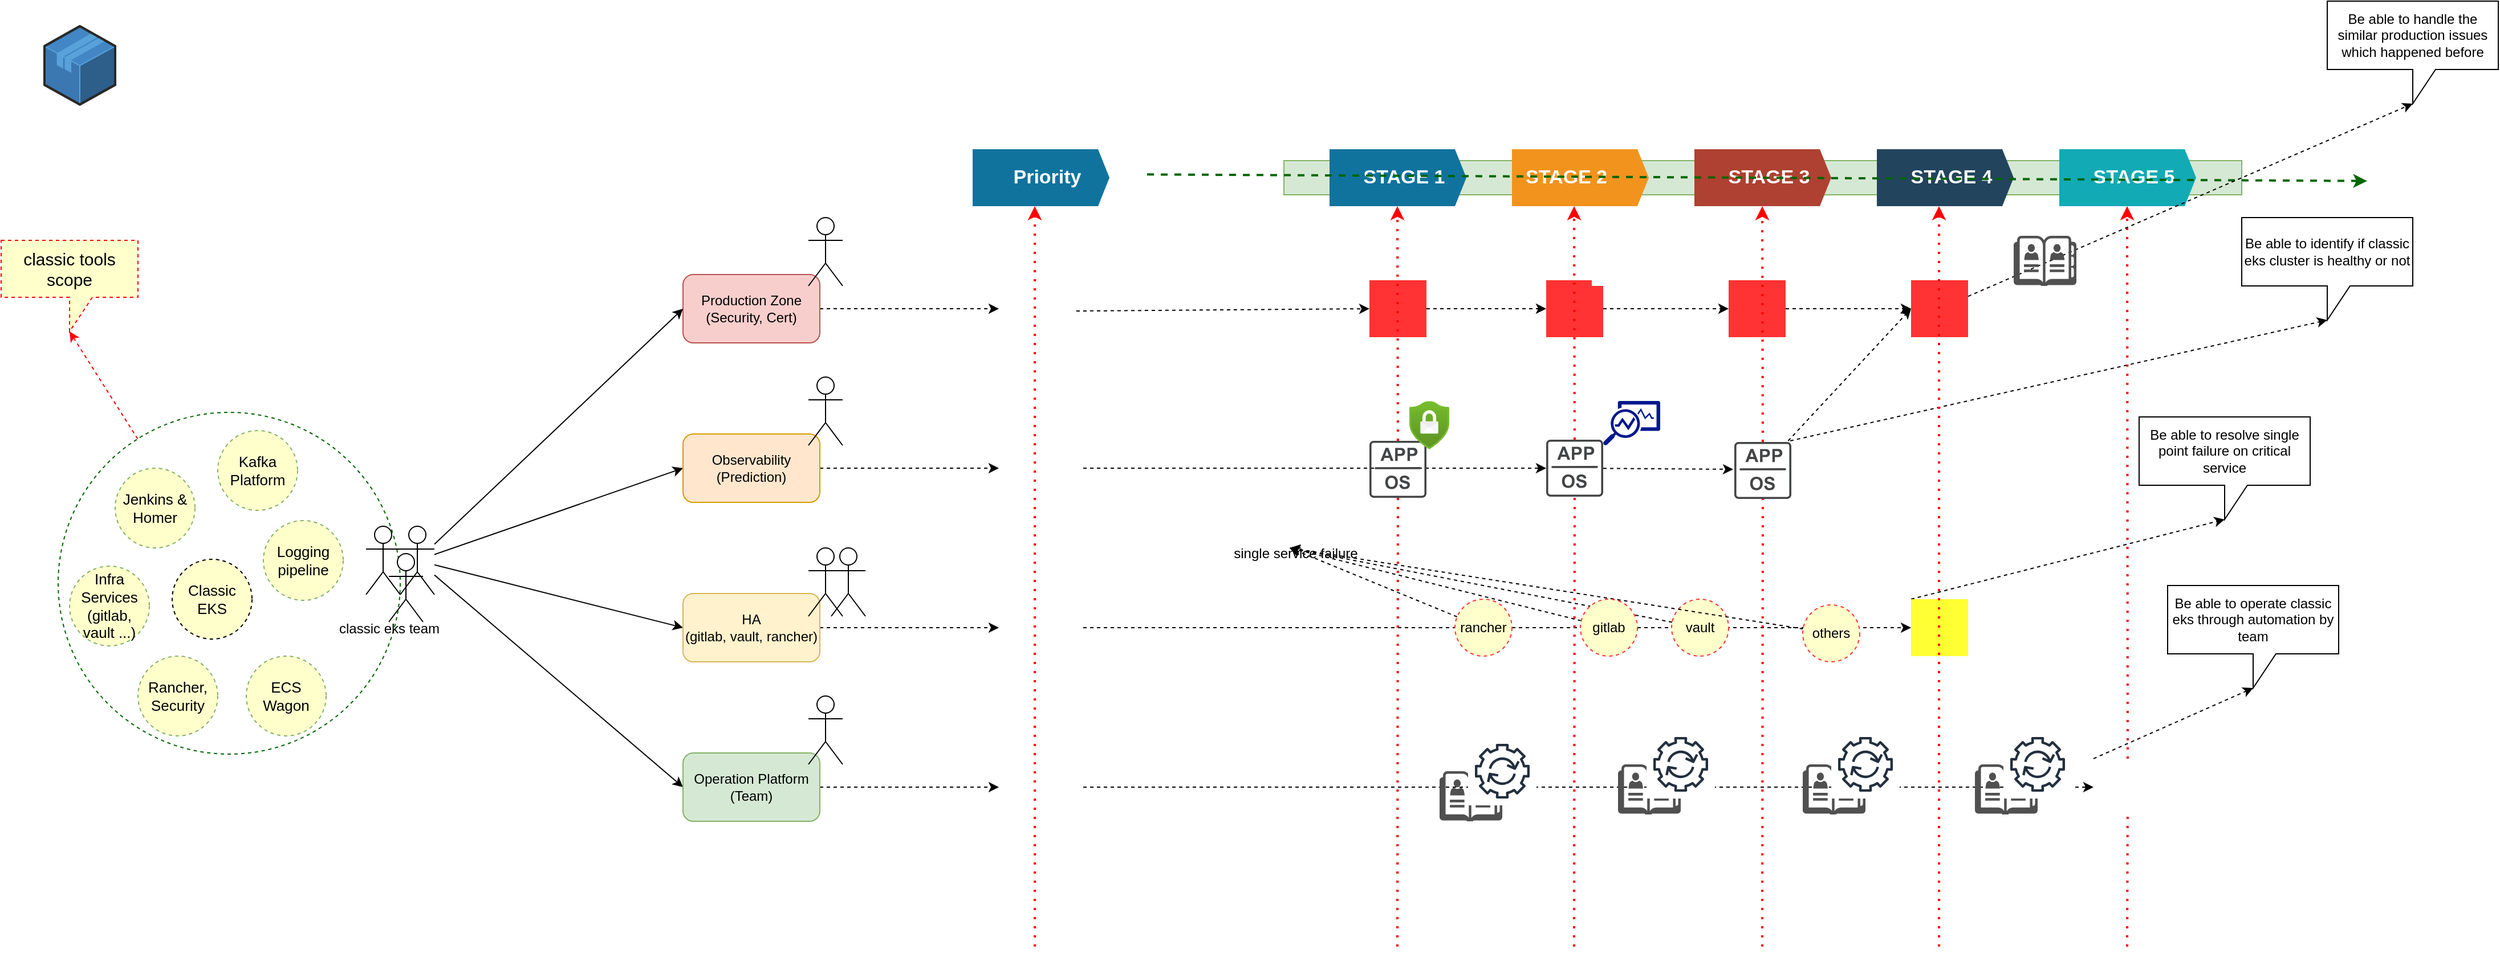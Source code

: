 <mxfile version="21.0.6" type="github">
  <diagram name="Page-1" id="vNDUmQ9X8iTSRwNMCsqz">
    <mxGraphModel dx="3295" dy="1131" grid="1" gridSize="10" guides="1" tooltips="1" connect="1" arrows="1" fold="1" page="1" pageScale="1" pageWidth="850" pageHeight="1100" math="0" shadow="0">
      <root>
        <mxCell id="0" />
        <mxCell id="1" parent="0" />
        <mxCell id="nDq_KjHqGvG9ko2mTiTP-172" style="edgeStyle=none;rounded=0;orthogonalLoop=1;jettySize=auto;html=1;entryX=0;entryY=0;entryDx=60;entryDy=80;entryPerimeter=0;dashed=1;strokeColor=#FF0000;strokeWidth=1;fontSize=15;startArrow=none;startFill=0;endArrow=classic;endFill=1;" parent="1" source="nDq_KjHqGvG9ko2mTiTP-170" target="nDq_KjHqGvG9ko2mTiTP-171" edge="1">
          <mxGeometry relative="1" as="geometry" />
        </mxCell>
        <mxCell id="nDq_KjHqGvG9ko2mTiTP-170" value="" style="ellipse;whiteSpace=wrap;html=1;aspect=fixed;dashed=1;fillStyle=auto;strokeColor=#006600;fontSize=15;fillColor=#FFFFFF;" parent="1" vertex="1">
          <mxGeometry x="-180" y="491" width="300" height="300" as="geometry" />
        </mxCell>
        <mxCell id="nDq_KjHqGvG9ko2mTiTP-20" style="edgeStyle=none;rounded=0;orthogonalLoop=1;jettySize=auto;html=1;entryX=0;entryY=0.5;entryDx=0;entryDy=0;dashed=1;" parent="1" source="nDq_KjHqGvG9ko2mTiTP-1" edge="1">
          <mxGeometry relative="1" as="geometry">
            <mxPoint x="645" y="400" as="targetPoint" />
          </mxGeometry>
        </mxCell>
        <mxCell id="nDq_KjHqGvG9ko2mTiTP-1" value="Production Zone (Security, Cert)" style="rounded=1;whiteSpace=wrap;html=1;fillColor=#f8cecc;strokeColor=#b85450;" parent="1" vertex="1">
          <mxGeometry x="368" y="370" width="120" height="60" as="geometry" />
        </mxCell>
        <mxCell id="nDq_KjHqGvG9ko2mTiTP-2" value="" style="shape=umlActor;verticalLabelPosition=bottom;verticalAlign=top;html=1;outlineConnect=0;" parent="1" vertex="1">
          <mxGeometry x="90" y="591" width="30" height="60" as="geometry" />
        </mxCell>
        <mxCell id="nDq_KjHqGvG9ko2mTiTP-3" value="" style="shape=umlActor;verticalLabelPosition=bottom;verticalAlign=top;html=1;outlineConnect=0;" parent="1" vertex="1">
          <mxGeometry x="110" y="615" width="30" height="60" as="geometry" />
        </mxCell>
        <mxCell id="nDq_KjHqGvG9ko2mTiTP-13" style="rounded=0;orthogonalLoop=1;jettySize=auto;html=1;entryX=0;entryY=0.5;entryDx=0;entryDy=0;" parent="1" source="nDq_KjHqGvG9ko2mTiTP-4" target="nDq_KjHqGvG9ko2mTiTP-1" edge="1">
          <mxGeometry relative="1" as="geometry" />
        </mxCell>
        <mxCell id="nDq_KjHqGvG9ko2mTiTP-14" style="edgeStyle=none;rounded=0;orthogonalLoop=1;jettySize=auto;html=1;entryX=0;entryY=0.5;entryDx=0;entryDy=0;" parent="1" source="nDq_KjHqGvG9ko2mTiTP-4" target="nDq_KjHqGvG9ko2mTiTP-7" edge="1">
          <mxGeometry relative="1" as="geometry" />
        </mxCell>
        <mxCell id="nDq_KjHqGvG9ko2mTiTP-15" style="edgeStyle=none;rounded=0;orthogonalLoop=1;jettySize=auto;html=1;entryX=0;entryY=0.5;entryDx=0;entryDy=0;" parent="1" source="nDq_KjHqGvG9ko2mTiTP-4" target="nDq_KjHqGvG9ko2mTiTP-5" edge="1">
          <mxGeometry relative="1" as="geometry" />
        </mxCell>
        <mxCell id="nDq_KjHqGvG9ko2mTiTP-16" style="edgeStyle=none;rounded=0;orthogonalLoop=1;jettySize=auto;html=1;entryX=0;entryY=0.5;entryDx=0;entryDy=0;" parent="1" source="nDq_KjHqGvG9ko2mTiTP-4" target="nDq_KjHqGvG9ko2mTiTP-6" edge="1">
          <mxGeometry relative="1" as="geometry" />
        </mxCell>
        <mxCell id="nDq_KjHqGvG9ko2mTiTP-4" value="" style="shape=umlActor;verticalLabelPosition=bottom;verticalAlign=top;html=1;outlineConnect=0;" parent="1" vertex="1">
          <mxGeometry x="120" y="591" width="30" height="60" as="geometry" />
        </mxCell>
        <mxCell id="nDq_KjHqGvG9ko2mTiTP-18" style="edgeStyle=none;rounded=0;orthogonalLoop=1;jettySize=auto;html=1;dashed=1;" parent="1" source="nDq_KjHqGvG9ko2mTiTP-5" edge="1">
          <mxGeometry relative="1" as="geometry">
            <mxPoint x="645" y="680" as="targetPoint" />
          </mxGeometry>
        </mxCell>
        <mxCell id="nDq_KjHqGvG9ko2mTiTP-5" value="HA &lt;br&gt;(gitlab, vault, rancher)" style="rounded=1;whiteSpace=wrap;html=1;fillColor=#fff2cc;strokeColor=#d6b656;" parent="1" vertex="1">
          <mxGeometry x="368" y="650" width="120" height="60" as="geometry" />
        </mxCell>
        <mxCell id="nDq_KjHqGvG9ko2mTiTP-17" style="edgeStyle=none;rounded=0;orthogonalLoop=1;jettySize=auto;html=1;entryX=0;entryY=0.5;entryDx=0;entryDy=0;dashed=1;" parent="1" source="nDq_KjHqGvG9ko2mTiTP-6" edge="1">
          <mxGeometry relative="1" as="geometry">
            <mxPoint x="645" y="820" as="targetPoint" />
          </mxGeometry>
        </mxCell>
        <mxCell id="nDq_KjHqGvG9ko2mTiTP-6" value="Operation Platform&lt;br&gt;(Team)" style="rounded=1;whiteSpace=wrap;html=1;fillColor=#d5e8d4;strokeColor=#82b366;" parent="1" vertex="1">
          <mxGeometry x="368" y="790" width="120" height="60" as="geometry" />
        </mxCell>
        <mxCell id="nDq_KjHqGvG9ko2mTiTP-19" style="edgeStyle=none;rounded=0;orthogonalLoop=1;jettySize=auto;html=1;entryX=0;entryY=0.5;entryDx=0;entryDy=0;dashed=1;" parent="1" source="nDq_KjHqGvG9ko2mTiTP-7" edge="1">
          <mxGeometry relative="1" as="geometry">
            <mxPoint x="645" y="540" as="targetPoint" />
          </mxGeometry>
        </mxCell>
        <mxCell id="nDq_KjHqGvG9ko2mTiTP-7" value="Observability (Prediction)" style="rounded=1;whiteSpace=wrap;html=1;fillColor=#ffe6cc;strokeColor=#d79b00;" parent="1" vertex="1">
          <mxGeometry x="368" y="510" width="120" height="60" as="geometry" />
        </mxCell>
        <mxCell id="nDq_KjHqGvG9ko2mTiTP-46" style="edgeStyle=none;rounded=0;orthogonalLoop=1;jettySize=auto;html=1;entryX=0;entryY=0.5;entryDx=0;entryDy=0;dashed=1;" parent="1" edge="1">
          <mxGeometry relative="1" as="geometry">
            <mxPoint x="719" y="820" as="sourcePoint" />
            <mxPoint x="1605" y="820" as="targetPoint" />
          </mxGeometry>
        </mxCell>
        <mxCell id="nDq_KjHqGvG9ko2mTiTP-45" style="edgeStyle=none;rounded=0;orthogonalLoop=1;jettySize=auto;html=1;entryX=0;entryY=0.5;entryDx=0;entryDy=0;dashed=1;startArrow=none;" parent="1" source="nDq_KjHqGvG9ko2mTiTP-138" target="nDq_KjHqGvG9ko2mTiTP-41" edge="1">
          <mxGeometry relative="1" as="geometry" />
        </mxCell>
        <mxCell id="nDq_KjHqGvG9ko2mTiTP-44" style="edgeStyle=none;rounded=0;orthogonalLoop=1;jettySize=auto;html=1;entryX=0;entryY=0.5;entryDx=0;entryDy=0;dashed=1;" parent="1" edge="1">
          <mxGeometry relative="1" as="geometry">
            <mxPoint x="719" y="540" as="sourcePoint" />
            <mxPoint x="1125" y="540" as="targetPoint" />
          </mxGeometry>
        </mxCell>
        <mxCell id="nDq_KjHqGvG9ko2mTiTP-43" style="edgeStyle=none;rounded=0;orthogonalLoop=1;jettySize=auto;html=1;entryX=0;entryY=0.5;entryDx=0;entryDy=0;dashed=1;exitX=0.986;exitY=0.622;exitDx=0;exitDy=0;exitPerimeter=0;" parent="1" source="lgRBLqFkbjnnUd4Ndf13-1" target="nDq_KjHqGvG9ko2mTiTP-38" edge="1">
          <mxGeometry relative="1" as="geometry">
            <mxPoint x="719" y="400" as="sourcePoint" />
          </mxGeometry>
        </mxCell>
        <mxCell id="nDq_KjHqGvG9ko2mTiTP-21" value="" style="fillColor=#d5e8d4;rounded=0;strokeColor=#82b366;fillStyle=auto;" parent="1" vertex="1">
          <mxGeometry x="895" y="270" width="840" height="30" as="geometry" />
        </mxCell>
        <mxCell id="nDq_KjHqGvG9ko2mTiTP-22" value="STAGE 1" style="shape=mxgraph.infographic.ribbonSimple;notch1=0;notch2=10;notch=0;html=1;fillColor=#10739E;strokeColor=none;shadow=0;fontSize=17;fontColor=#FFFFFF;align=center;spacingLeft=10;fontStyle=1;fillStyle=auto;" parent="1" vertex="1">
          <mxGeometry x="935" y="260" width="120" height="50" as="geometry" />
        </mxCell>
        <mxCell id="nDq_KjHqGvG9ko2mTiTP-52" style="edgeStyle=none;rounded=0;orthogonalLoop=1;jettySize=auto;html=1;entryX=0;entryY=0;entryDx=75;entryDy=90;entryPerimeter=0;dashed=1;exitX=1;exitY=0;exitDx=0;exitDy=0;" parent="1" target="nDq_KjHqGvG9ko2mTiTP-49" edge="1">
          <mxGeometry relative="1" as="geometry">
            <mxPoint x="1339" y="516" as="sourcePoint" />
          </mxGeometry>
        </mxCell>
        <mxCell id="nDq_KjHqGvG9ko2mTiTP-23" value="STAGE 2&lt;div style=&quot;text-align: center;&quot;&gt;&lt;/div&gt;" style="shape=mxgraph.infographic.ribbonSimple;notch1=0;notch2=10;notch=0;html=1;fillColor=#F2931E;strokeColor=none;shadow=0;fontSize=17;fontColor=#FFFFFF;align=left;spacingLeft=10;fontStyle=1;fillStyle=auto;" parent="1" vertex="1">
          <mxGeometry x="1095" y="260" width="120" height="50" as="geometry" />
        </mxCell>
        <mxCell id="nDq_KjHqGvG9ko2mTiTP-24" value="STAGE 3" style="shape=mxgraph.infographic.ribbonSimple;notch1=0;notch2=10;notch=0;html=1;fillColor=#AE4132;strokeColor=none;shadow=0;fontSize=17;fontColor=#FFFFFF;align=center;spacingLeft=10;fontStyle=1;fillStyle=auto;" parent="1" vertex="1">
          <mxGeometry x="1255" y="260" width="120" height="50" as="geometry" />
        </mxCell>
        <mxCell id="nDq_KjHqGvG9ko2mTiTP-53" style="edgeStyle=none;rounded=0;orthogonalLoop=1;jettySize=auto;html=1;entryX=0;entryY=0;entryDx=75;entryDy=90;entryPerimeter=0;dashed=1;exitX=0;exitY=0;exitDx=0;exitDy=0;" parent="1" source="nDq_KjHqGvG9ko2mTiTP-41" target="nDq_KjHqGvG9ko2mTiTP-50" edge="1">
          <mxGeometry relative="1" as="geometry" />
        </mxCell>
        <mxCell id="nDq_KjHqGvG9ko2mTiTP-25" value="STAGE 4" style="shape=mxgraph.infographic.ribbonSimple;notch1=0;notch2=10;notch=0;html=1;fillColor=#23445D;strokeColor=none;shadow=0;fontSize=17;fontColor=#FFFFFF;align=center;spacingLeft=10;fontStyle=1;fillStyle=auto;" parent="1" vertex="1">
          <mxGeometry x="1415" y="260" width="120" height="50" as="geometry" />
        </mxCell>
        <mxCell id="nDq_KjHqGvG9ko2mTiTP-54" style="edgeStyle=none;rounded=0;orthogonalLoop=1;jettySize=auto;html=1;entryX=0;entryY=0;entryDx=75;entryDy=90;entryPerimeter=0;dashed=1;exitX=0;exitY=0;exitDx=0;exitDy=0;" parent="1" target="nDq_KjHqGvG9ko2mTiTP-51" edge="1">
          <mxGeometry relative="1" as="geometry">
            <mxPoint x="1605" y="795" as="sourcePoint" />
          </mxGeometry>
        </mxCell>
        <mxCell id="nDq_KjHqGvG9ko2mTiTP-26" value="STAGE 5" style="shape=mxgraph.infographic.ribbonSimple;notch1=0;notch2=10;notch=0;html=1;fillColor=#12AAB5;strokeColor=none;shadow=0;fontSize=17;fontColor=#FFFFFF;align=center;spacingLeft=10;fontStyle=1;fillStyle=auto;" parent="1" vertex="1">
          <mxGeometry x="1575" y="260" width="120" height="50" as="geometry" />
        </mxCell>
        <mxCell id="nDq_KjHqGvG9ko2mTiTP-37" value="" style="endArrow=classic;dashed=1;html=1;dashPattern=1 3;strokeWidth=2;rounded=0;strokeColor=#FF0000;endFill=1;startArrow=none;" parent="1" edge="1" source="lgRBLqFkbjnnUd4Ndf13-22">
          <mxGeometry width="50" height="50" relative="1" as="geometry">
            <mxPoint x="1634.5" y="960" as="sourcePoint" />
            <mxPoint x="1634.5" y="310" as="targetPoint" />
          </mxGeometry>
        </mxCell>
        <mxCell id="nDq_KjHqGvG9ko2mTiTP-82" style="edgeStyle=none;rounded=0;orthogonalLoop=1;jettySize=auto;html=1;entryX=0;entryY=0.5;entryDx=0;entryDy=0;dashed=1;" parent="1" source="nDq_KjHqGvG9ko2mTiTP-38" target="nDq_KjHqGvG9ko2mTiTP-79" edge="1">
          <mxGeometry relative="1" as="geometry" />
        </mxCell>
        <mxCell id="nDq_KjHqGvG9ko2mTiTP-38" value="" style="shape=image;html=1;verticalAlign=top;verticalLabelPosition=bottom;labelBackgroundColor=#ffffff;imageAspect=0;aspect=fixed;image=https://cdn4.iconfinder.com/data/icons/for-your-interface-free-samples/128/Pointer-128.png;fillStyle=auto;imageBackground=#FF3333;" parent="1" vertex="1">
          <mxGeometry x="970" y="375" width="50" height="50" as="geometry" />
        </mxCell>
        <mxCell id="nDq_KjHqGvG9ko2mTiTP-129" style="edgeStyle=none;rounded=0;orthogonalLoop=1;jettySize=auto;html=1;entryX=0;entryY=0.5;entryDx=0;entryDy=0;dashed=1;strokeColor=#000000;strokeWidth=1;" parent="1" edge="1">
          <mxGeometry relative="1" as="geometry">
            <mxPoint x="1175" y="540.18" as="sourcePoint" />
            <mxPoint x="1289" y="541" as="targetPoint" />
          </mxGeometry>
        </mxCell>
        <mxCell id="nDq_KjHqGvG9ko2mTiTP-41" value="" style="shape=image;html=1;verticalAlign=top;verticalLabelPosition=bottom;labelBackgroundColor=#ffffff;imageAspect=0;aspect=fixed;image=https://cdn4.iconfinder.com/data/icons/for-your-interface-free-samples/128/Pointer-128.png;fillStyle=auto;imageBackground=#FFFF33;" parent="1" vertex="1">
          <mxGeometry x="1445" y="655" width="50" height="50" as="geometry" />
        </mxCell>
        <mxCell id="nDq_KjHqGvG9ko2mTiTP-47" value="&lt;span style=&quot;background-color: initial;&quot;&gt;Be able to handle the similar production issues which happened before&lt;/span&gt;" style="shape=callout;whiteSpace=wrap;html=1;perimeter=calloutPerimeter;fillStyle=auto;align=center;" parent="1" vertex="1">
          <mxGeometry x="1810" y="130" width="150" height="90" as="geometry" />
        </mxCell>
        <mxCell id="nDq_KjHqGvG9ko2mTiTP-49" value="&lt;span style=&quot;background-color: initial;&quot;&gt;Be able to identify if classic eks cluster is healthy or not&lt;/span&gt;" style="shape=callout;whiteSpace=wrap;html=1;perimeter=calloutPerimeter;fillStyle=auto;align=center;" parent="1" vertex="1">
          <mxGeometry x="1735" y="320" width="150" height="90" as="geometry" />
        </mxCell>
        <mxCell id="nDq_KjHqGvG9ko2mTiTP-50" value="&lt;span style=&quot;background-color: initial;&quot;&gt;Be able to resolve single point failure on critical service&lt;/span&gt;" style="shape=callout;whiteSpace=wrap;html=1;perimeter=calloutPerimeter;fillStyle=auto;align=center;" parent="1" vertex="1">
          <mxGeometry x="1645" y="495" width="150" height="90" as="geometry" />
        </mxCell>
        <mxCell id="nDq_KjHqGvG9ko2mTiTP-51" value="&lt;span style=&quot;background-color: initial;&quot;&gt;Be able to operate classic eks through automation by team&lt;/span&gt;" style="shape=callout;whiteSpace=wrap;html=1;perimeter=calloutPerimeter;fillStyle=auto;align=center;" parent="1" vertex="1">
          <mxGeometry x="1670" y="643" width="150" height="90" as="geometry" />
        </mxCell>
        <mxCell id="nDq_KjHqGvG9ko2mTiTP-55" value="" style="shape=umlActor;verticalLabelPosition=bottom;verticalAlign=top;html=1;outlineConnect=0;fillStyle=auto;" parent="1" vertex="1">
          <mxGeometry x="478" y="610" width="30" height="60" as="geometry" />
        </mxCell>
        <mxCell id="nDq_KjHqGvG9ko2mTiTP-56" value="" style="shape=umlActor;verticalLabelPosition=bottom;verticalAlign=top;html=1;outlineConnect=0;fillStyle=auto;" parent="1" vertex="1">
          <mxGeometry x="498" y="610" width="30" height="60" as="geometry" />
        </mxCell>
        <mxCell id="nDq_KjHqGvG9ko2mTiTP-57" value="" style="shape=umlActor;verticalLabelPosition=bottom;verticalAlign=top;html=1;outlineConnect=0;fillStyle=auto;" parent="1" vertex="1">
          <mxGeometry x="478" y="740" width="30" height="60" as="geometry" />
        </mxCell>
        <mxCell id="nDq_KjHqGvG9ko2mTiTP-58" value="" style="shape=umlActor;verticalLabelPosition=bottom;verticalAlign=top;html=1;outlineConnect=0;fillStyle=auto;" parent="1" vertex="1">
          <mxGeometry x="478" y="460" width="30" height="60" as="geometry" />
        </mxCell>
        <mxCell id="nDq_KjHqGvG9ko2mTiTP-59" value="" style="shape=umlActor;verticalLabelPosition=bottom;verticalAlign=top;html=1;outlineConnect=0;fillStyle=auto;" parent="1" vertex="1">
          <mxGeometry x="478" y="320" width="30" height="60" as="geometry" />
        </mxCell>
        <mxCell id="nDq_KjHqGvG9ko2mTiTP-60" value="classic eks team" style="text;html=1;align=center;verticalAlign=middle;resizable=0;points=[];autosize=1;strokeColor=none;fillColor=none;" parent="1" vertex="1">
          <mxGeometry x="55" y="666" width="110" height="30" as="geometry" />
        </mxCell>
        <mxCell id="nDq_KjHqGvG9ko2mTiTP-77" value="" style="sketch=0;aspect=fixed;pointerEvents=1;shadow=0;dashed=0;html=1;strokeColor=none;labelPosition=center;verticalLabelPosition=bottom;verticalAlign=top;align=center;fillColor=#00188D;shape=mxgraph.mscae.enterprise.monitor_running_apps;fillStyle=auto;" parent="1" vertex="1">
          <mxGeometry x="1175" y="481" width="50" height="39" as="geometry" />
        </mxCell>
        <mxCell id="nDq_KjHqGvG9ko2mTiTP-78" value="" style="shape=image;html=1;verticalAlign=top;verticalLabelPosition=bottom;labelBackgroundColor=#ffffff;imageAspect=0;aspect=fixed;image=https://cdn0.iconfinder.com/data/icons/security-double-color-red-and-black-vol-1/52/extinguisher__fire__security__emergency__fighter-128.png;fillStyle=auto;" parent="1" vertex="1">
          <mxGeometry x="1325" y="340" width="50" height="50" as="geometry" />
        </mxCell>
        <mxCell id="nDq_KjHqGvG9ko2mTiTP-83" style="edgeStyle=none;rounded=0;orthogonalLoop=1;jettySize=auto;html=1;entryX=0;entryY=0.5;entryDx=0;entryDy=0;dashed=1;" parent="1" source="nDq_KjHqGvG9ko2mTiTP-79" target="nDq_KjHqGvG9ko2mTiTP-81" edge="1">
          <mxGeometry relative="1" as="geometry" />
        </mxCell>
        <mxCell id="nDq_KjHqGvG9ko2mTiTP-79" value="" style="shape=image;html=1;verticalAlign=top;verticalLabelPosition=bottom;labelBackgroundColor=#ffffff;imageAspect=0;aspect=fixed;image=https://cdn4.iconfinder.com/data/icons/for-your-interface-free-samples/128/Pointer-128.png;fillStyle=auto;imageBackground=#FF3333;" parent="1" vertex="1">
          <mxGeometry x="1125" y="375" width="50" height="50" as="geometry" />
        </mxCell>
        <mxCell id="nDq_KjHqGvG9ko2mTiTP-133" style="edgeStyle=none;rounded=0;orthogonalLoop=1;jettySize=auto;html=1;entryX=0;entryY=0.5;entryDx=0;entryDy=0;dashed=1;strokeColor=#000000;strokeWidth=1;" parent="1" source="nDq_KjHqGvG9ko2mTiTP-81" target="nDq_KjHqGvG9ko2mTiTP-131" edge="1">
          <mxGeometry relative="1" as="geometry" />
        </mxCell>
        <mxCell id="nDq_KjHqGvG9ko2mTiTP-81" value="" style="shape=image;html=1;verticalAlign=top;verticalLabelPosition=bottom;labelBackgroundColor=#ffffff;imageAspect=0;aspect=fixed;image=https://cdn4.iconfinder.com/data/icons/for-your-interface-free-samples/128/Pointer-128.png;fillStyle=auto;imageBackground=#FF3333;" parent="1" vertex="1">
          <mxGeometry x="1285" y="375" width="50" height="50" as="geometry" />
        </mxCell>
        <mxCell id="nDq_KjHqGvG9ko2mTiTP-84" value="" style="shape=image;html=1;verticalAlign=top;verticalLabelPosition=bottom;labelBackgroundColor=#ffffff;imageAspect=0;aspect=fixed;image=https://cdn0.iconfinder.com/data/icons/security-double-color-red-and-black-vol-1/52/extinguisher__fire__security__emergency__fighter-128.png;fillStyle=auto;imageBackground=default;" parent="1" vertex="1">
          <mxGeometry x="1165" y="330" width="50" height="50" as="geometry" />
        </mxCell>
        <mxCell id="nDq_KjHqGvG9ko2mTiTP-86" value="" style="shape=image;html=1;verticalAlign=top;verticalLabelPosition=bottom;labelBackgroundColor=#ffffff;imageAspect=0;aspect=fixed;image=https://cdn3.iconfinder.com/data/icons/geosm-e-commerce/48/logs-2-128.png;fillStyle=auto;" parent="1" vertex="1">
          <mxGeometry x="1005" y="340" width="50" height="50" as="geometry" />
        </mxCell>
        <mxCell id="nDq_KjHqGvG9ko2mTiTP-122" value="" style="endArrow=classic;html=1;rounded=0;dashed=1;strokeColor=#006600;strokeWidth=2;" parent="1" edge="1">
          <mxGeometry relative="1" as="geometry">
            <mxPoint x="775" y="282.13" as="sourcePoint" />
            <mxPoint x="1845" y="287.88" as="targetPoint" />
          </mxGeometry>
        </mxCell>
        <mxCell id="nDq_KjHqGvG9ko2mTiTP-123" value="" style="edgeLabel;resizable=0;html=1;align=center;verticalAlign=middle;fillStyle=auto;fillColor=#00CC00;" parent="nDq_KjHqGvG9ko2mTiTP-122" connectable="0" vertex="1">
          <mxGeometry relative="1" as="geometry" />
        </mxCell>
        <mxCell id="nDq_KjHqGvG9ko2mTiTP-124" value="" style="edgeLabel;resizable=0;html=1;align=left;verticalAlign=bottom;fillStyle=auto;fillColor=#00CC00;" parent="nDq_KjHqGvG9ko2mTiTP-122" connectable="0" vertex="1">
          <mxGeometry x="-1" relative="1" as="geometry" />
        </mxCell>
        <mxCell id="nDq_KjHqGvG9ko2mTiTP-127" value="" style="shape=image;html=1;verticalAlign=top;verticalLabelPosition=bottom;labelBackgroundColor=#ffffff;imageAspect=0;aspect=fixed;image=https://cdn1.iconfinder.com/data/icons/ui-essential-17/32/UI_Essential_Outline_1_essential-app-ui-sound-speaker-128.png;fillStyle=auto;fillColor=#00CC00;" parent="1" vertex="1">
          <mxGeometry x="1325" y="475.5" width="50" height="50" as="geometry" />
        </mxCell>
        <mxCell id="nDq_KjHqGvG9ko2mTiTP-132" style="edgeStyle=none;rounded=0;orthogonalLoop=1;jettySize=auto;html=1;entryX=0;entryY=0.5;entryDx=0;entryDy=0;dashed=1;strokeColor=#000000;strokeWidth=1;" parent="1" target="nDq_KjHqGvG9ko2mTiTP-131" edge="1">
          <mxGeometry relative="1" as="geometry">
            <mxPoint x="1337.227" y="516" as="sourcePoint" />
          </mxGeometry>
        </mxCell>
        <mxCell id="nDq_KjHqGvG9ko2mTiTP-130" value="" style="shape=image;html=1;verticalAlign=top;verticalLabelPosition=bottom;labelBackgroundColor=#ffffff;imageAspect=0;aspect=fixed;image=https://cdn2.iconfinder.com/data/icons/whcompare-servers-web-hosting/50/24-7-live-support-128.png;fillStyle=auto;fillColor=#00CC00;" parent="1" vertex="1">
          <mxGeometry x="1485" y="330" width="50" height="50" as="geometry" />
        </mxCell>
        <mxCell id="nDq_KjHqGvG9ko2mTiTP-134" style="edgeStyle=none;rounded=0;orthogonalLoop=1;jettySize=auto;html=1;entryX=0;entryY=0;entryDx=75;entryDy=90;entryPerimeter=0;dashed=1;strokeColor=#000000;strokeWidth=1;" parent="1" source="nDq_KjHqGvG9ko2mTiTP-131" target="nDq_KjHqGvG9ko2mTiTP-47" edge="1">
          <mxGeometry relative="1" as="geometry" />
        </mxCell>
        <mxCell id="nDq_KjHqGvG9ko2mTiTP-131" value="" style="shape=image;html=1;verticalAlign=top;verticalLabelPosition=bottom;labelBackgroundColor=#ffffff;imageAspect=0;aspect=fixed;image=https://cdn4.iconfinder.com/data/icons/for-your-interface-free-samples/128/Pointer-128.png;fillStyle=auto;imageBackground=#FF3333;" parent="1" vertex="1">
          <mxGeometry x="1445" y="375" width="50" height="50" as="geometry" />
        </mxCell>
        <mxCell id="nDq_KjHqGvG9ko2mTiTP-136" value="" style="shape=image;html=1;verticalAlign=top;verticalLabelPosition=bottom;labelBackgroundColor=#ffffff;imageAspect=0;aspect=fixed;image=https://cdn4.iconfinder.com/data/icons/christmas-2434/128/Artboard_42-128.png;fillStyle=auto;fillColor=#00CC00;" parent="1" vertex="1">
          <mxGeometry x="850" y="560" width="50" height="50" as="geometry" />
        </mxCell>
        <mxCell id="nDq_KjHqGvG9ko2mTiTP-146" style="edgeStyle=none;rounded=0;orthogonalLoop=1;jettySize=auto;html=1;entryX=1;entryY=1;entryDx=0;entryDy=0;dashed=1;strokeColor=#000000;strokeWidth=1;" parent="1" source="nDq_KjHqGvG9ko2mTiTP-139" target="nDq_KjHqGvG9ko2mTiTP-136" edge="1">
          <mxGeometry relative="1" as="geometry" />
        </mxCell>
        <mxCell id="nDq_KjHqGvG9ko2mTiTP-139" value="vault" style="ellipse;whiteSpace=wrap;html=1;aspect=fixed;fillStyle=auto;fillColor=#FFFFCC;strokeColor=#FF3333;dashed=1;" parent="1" vertex="1">
          <mxGeometry x="1235" y="655" width="50" height="50" as="geometry" />
        </mxCell>
        <mxCell id="nDq_KjHqGvG9ko2mTiTP-147" style="edgeStyle=none;rounded=0;orthogonalLoop=1;jettySize=auto;html=1;entryX=1;entryY=1;entryDx=0;entryDy=0;dashed=1;strokeColor=#000000;strokeWidth=1;" parent="1" source="nDq_KjHqGvG9ko2mTiTP-141" target="nDq_KjHqGvG9ko2mTiTP-136" edge="1">
          <mxGeometry relative="1" as="geometry" />
        </mxCell>
        <mxCell id="nDq_KjHqGvG9ko2mTiTP-141" value="others" style="ellipse;whiteSpace=wrap;html=1;aspect=fixed;fillStyle=auto;fillColor=#FFFFCC;strokeColor=#FF3333;dashed=1;" parent="1" vertex="1">
          <mxGeometry x="1350" y="660" width="50" height="50" as="geometry" />
        </mxCell>
        <mxCell id="nDq_KjHqGvG9ko2mTiTP-142" value="" style="edgeStyle=none;rounded=0;orthogonalLoop=1;jettySize=auto;html=1;entryX=0;entryY=0.5;entryDx=0;entryDy=0;dashed=1;endArrow=none;startArrow=none;" parent="1" source="nDq_KjHqGvG9ko2mTiTP-137" target="nDq_KjHqGvG9ko2mTiTP-138" edge="1">
          <mxGeometry relative="1" as="geometry">
            <mxPoint x="729" y="680" as="sourcePoint" />
            <mxPoint x="1445" y="680" as="targetPoint" />
          </mxGeometry>
        </mxCell>
        <mxCell id="nDq_KjHqGvG9ko2mTiTP-145" style="edgeStyle=none;rounded=0;orthogonalLoop=1;jettySize=auto;html=1;entryX=1;entryY=1;entryDx=0;entryDy=0;dashed=1;strokeColor=#000000;strokeWidth=1;" parent="1" source="nDq_KjHqGvG9ko2mTiTP-138" target="nDq_KjHqGvG9ko2mTiTP-136" edge="1">
          <mxGeometry relative="1" as="geometry" />
        </mxCell>
        <mxCell id="nDq_KjHqGvG9ko2mTiTP-138" value="gitlab" style="ellipse;whiteSpace=wrap;html=1;aspect=fixed;fillStyle=auto;fillColor=#FFFFCC;strokeColor=#FF3333;dashed=1;" parent="1" vertex="1">
          <mxGeometry x="1155" y="655" width="50" height="50" as="geometry" />
        </mxCell>
        <mxCell id="nDq_KjHqGvG9ko2mTiTP-143" value="" style="edgeStyle=none;rounded=0;orthogonalLoop=1;jettySize=auto;html=1;entryX=0;entryY=0.5;entryDx=0;entryDy=0;dashed=1;endArrow=none;" parent="1" target="nDq_KjHqGvG9ko2mTiTP-137" edge="1">
          <mxGeometry relative="1" as="geometry">
            <mxPoint x="719" y="680" as="sourcePoint" />
            <mxPoint x="1155" y="675" as="targetPoint" />
          </mxGeometry>
        </mxCell>
        <mxCell id="nDq_KjHqGvG9ko2mTiTP-144" style="edgeStyle=none;rounded=0;orthogonalLoop=1;jettySize=auto;html=1;entryX=1;entryY=1;entryDx=0;entryDy=0;dashed=1;strokeColor=#000000;strokeWidth=1;" parent="1" source="nDq_KjHqGvG9ko2mTiTP-137" target="nDq_KjHqGvG9ko2mTiTP-136" edge="1">
          <mxGeometry relative="1" as="geometry" />
        </mxCell>
        <mxCell id="nDq_KjHqGvG9ko2mTiTP-137" value="rancher" style="ellipse;whiteSpace=wrap;html=1;aspect=fixed;fillStyle=auto;fillColor=#FFFFCC;strokeColor=#FF3333;dashed=1;" parent="1" vertex="1">
          <mxGeometry x="1045" y="655" width="50" height="50" as="geometry" />
        </mxCell>
        <mxCell id="nDq_KjHqGvG9ko2mTiTP-148" value="single service failure" style="text;html=1;align=center;verticalAlign=middle;resizable=0;points=[];autosize=1;strokeColor=none;fillColor=none;" parent="1" vertex="1">
          <mxGeometry x="840" y="600" width="130" height="30" as="geometry" />
        </mxCell>
        <mxCell id="nDq_KjHqGvG9ko2mTiTP-149" value="Priority" style="shape=mxgraph.infographic.ribbonSimple;notch1=0;notch2=10;notch=0;html=1;fillColor=#10739E;strokeColor=none;shadow=0;fontSize=17;fontColor=#FFFFFF;align=center;spacingLeft=10;fontStyle=1;fillStyle=auto;" parent="1" vertex="1">
          <mxGeometry x="622" y="260" width="120" height="50" as="geometry" />
        </mxCell>
        <mxCell id="nDq_KjHqGvG9ko2mTiTP-151" value="" style="endArrow=classic;dashed=1;html=1;dashPattern=1 3;strokeWidth=2;rounded=0;strokeColor=#FF0000;endFill=1;" parent="1" edge="1">
          <mxGeometry width="50" height="50" relative="1" as="geometry">
            <mxPoint x="1469.5" y="960" as="sourcePoint" />
            <mxPoint x="1469.5" y="310" as="targetPoint" />
          </mxGeometry>
        </mxCell>
        <mxCell id="nDq_KjHqGvG9ko2mTiTP-152" value="" style="endArrow=classic;dashed=1;html=1;dashPattern=1 3;strokeWidth=2;rounded=0;strokeColor=#FF0000;endFill=1;startArrow=none;" parent="1" edge="1" source="lgRBLqFkbjnnUd4Ndf13-29">
          <mxGeometry width="50" height="50" relative="1" as="geometry">
            <mxPoint x="1314.5" y="960" as="sourcePoint" />
            <mxPoint x="1314.5" y="310" as="targetPoint" />
          </mxGeometry>
        </mxCell>
        <mxCell id="nDq_KjHqGvG9ko2mTiTP-153" value="" style="endArrow=classic;dashed=1;html=1;dashPattern=1 3;strokeWidth=2;rounded=0;strokeColor=#FF0000;endFill=1;startArrow=none;" parent="1" edge="1" source="lgRBLqFkbjnnUd4Ndf13-27">
          <mxGeometry width="50" height="50" relative="1" as="geometry">
            <mxPoint x="1149.5" y="960" as="sourcePoint" />
            <mxPoint x="1149.5" y="310" as="targetPoint" />
          </mxGeometry>
        </mxCell>
        <mxCell id="nDq_KjHqGvG9ko2mTiTP-155" value="" style="endArrow=classic;dashed=1;html=1;dashPattern=1 3;strokeWidth=2;rounded=0;strokeColor=#FF0000;endFill=1;startArrow=none;" parent="1" edge="1" source="lgRBLqFkbjnnUd4Ndf13-25">
          <mxGeometry width="50" height="50" relative="1" as="geometry">
            <mxPoint x="994.5" y="960" as="sourcePoint" />
            <mxPoint x="994.5" y="310" as="targetPoint" />
          </mxGeometry>
        </mxCell>
        <mxCell id="nDq_KjHqGvG9ko2mTiTP-161" value="Kafka Platform" style="ellipse;whiteSpace=wrap;html=1;aspect=fixed;dashed=1;fillStyle=auto;strokeColor=#82b366;fontSize=13;fillColor=#FFFFCC;" parent="1" vertex="1">
          <mxGeometry x="-40" y="507" width="70" height="70" as="geometry" />
        </mxCell>
        <mxCell id="nDq_KjHqGvG9ko2mTiTP-164" value="Logging pipeline" style="ellipse;whiteSpace=wrap;html=1;aspect=fixed;dashed=1;fillStyle=auto;strokeColor=#82b366;fontSize=13;fillColor=#FFFFCC;" parent="1" vertex="1">
          <mxGeometry y="586" width="70" height="70" as="geometry" />
        </mxCell>
        <mxCell id="nDq_KjHqGvG9ko2mTiTP-165" value="ECS Wagon" style="ellipse;whiteSpace=wrap;html=1;aspect=fixed;dashed=1;fillStyle=auto;strokeColor=#82b366;fontSize=13;fillColor=#FFFFCC;" parent="1" vertex="1">
          <mxGeometry x="-15" y="705" width="70" height="70" as="geometry" />
        </mxCell>
        <mxCell id="nDq_KjHqGvG9ko2mTiTP-166" value="Jenkins &amp;amp; Homer" style="ellipse;whiteSpace=wrap;html=1;aspect=fixed;dashed=1;fillStyle=auto;strokeColor=#82b366;fontSize=13;fillColor=#FFFFCC;" parent="1" vertex="1">
          <mxGeometry x="-130" y="540" width="70" height="70" as="geometry" />
        </mxCell>
        <mxCell id="nDq_KjHqGvG9ko2mTiTP-167" value="Classic EKS" style="ellipse;whiteSpace=wrap;html=1;aspect=fixed;dashed=1;fillStyle=auto;strokeColor=#000000;fontSize=13;fillColor=#FFFFCC;" parent="1" vertex="1">
          <mxGeometry x="-80" y="620" width="70" height="70" as="geometry" />
        </mxCell>
        <mxCell id="nDq_KjHqGvG9ko2mTiTP-168" value="Rancher, Security" style="ellipse;whiteSpace=wrap;html=1;aspect=fixed;dashed=1;fillStyle=auto;strokeColor=#82b366;fontSize=13;fillColor=#FFFFCC;" parent="1" vertex="1">
          <mxGeometry x="-110" y="705" width="70" height="70" as="geometry" />
        </mxCell>
        <mxCell id="nDq_KjHqGvG9ko2mTiTP-169" value="Infra Services (gitlab, vault ...)" style="ellipse;whiteSpace=wrap;html=1;aspect=fixed;dashed=1;fillStyle=auto;strokeColor=#82b366;fontSize=13;fillColor=#FFFFCC;" parent="1" vertex="1">
          <mxGeometry x="-170" y="626" width="70" height="70" as="geometry" />
        </mxCell>
        <mxCell id="nDq_KjHqGvG9ko2mTiTP-171" value="classic tools scope" style="shape=callout;whiteSpace=wrap;html=1;perimeter=calloutPerimeter;dashed=1;fillStyle=auto;strokeColor=#FF0000;fontSize=15;fillColor=#FFFFCC;" parent="1" vertex="1">
          <mxGeometry x="-230" y="340" width="120" height="80" as="geometry" />
        </mxCell>
        <mxCell id="lgRBLqFkbjnnUd4Ndf13-1" value="" style="shape=image;html=1;verticalAlign=top;verticalLabelPosition=bottom;labelBackgroundColor=#ffffff;imageAspect=0;aspect=fixed;image=https://cdn4.iconfinder.com/data/icons/game-of-thrones-4/64/game_of_thrones_game_thrones_series_element_fire_flame_heat-128.png" vertex="1" parent="1">
          <mxGeometry x="640" y="356" width="74" height="74" as="geometry" />
        </mxCell>
        <mxCell id="lgRBLqFkbjnnUd4Ndf13-3" value="" style="shape=image;html=1;verticalAlign=top;verticalLabelPosition=bottom;labelBackgroundColor=#ffffff;imageAspect=0;aspect=fixed;image=https://cdn2.iconfinder.com/data/icons/font-awesome/1792/balance-scale-128.png" vertex="1" parent="1">
          <mxGeometry x="645" y="643" width="74" height="74" as="geometry" />
        </mxCell>
        <mxCell id="lgRBLqFkbjnnUd4Ndf13-4" value="" style="shape=image;html=1;verticalAlign=top;verticalLabelPosition=bottom;labelBackgroundColor=#ffffff;imageAspect=0;aspect=fixed;image=https://cdn2.iconfinder.com/data/icons/web-development-and-studio/512/653_Company_employee_group_people_team-128.png" vertex="1" parent="1">
          <mxGeometry x="645" y="783" width="74" height="74" as="geometry" />
        </mxCell>
        <mxCell id="lgRBLqFkbjnnUd4Ndf13-2" value="" style="shape=image;html=1;verticalAlign=top;verticalLabelPosition=bottom;labelBackgroundColor=#ffffff;imageAspect=0;aspect=fixed;image=https://cdn0.iconfinder.com/data/icons/bold-purple-free-samples/32/Alarm_Signal_Alert_Telltale-128.png" vertex="1" parent="1">
          <mxGeometry x="645" y="495" width="74" height="74" as="geometry" />
        </mxCell>
        <mxCell id="lgRBLqFkbjnnUd4Ndf13-7" value="" style="endArrow=classic;dashed=1;html=1;dashPattern=1 3;strokeWidth=2;rounded=0;strokeColor=#FF0000;endFill=1;" edge="1" parent="1">
          <mxGeometry width="50" height="50" relative="1" as="geometry">
            <mxPoint x="676.5" y="960" as="sourcePoint" />
            <mxPoint x="676.5" y="310" as="targetPoint" />
          </mxGeometry>
        </mxCell>
        <mxCell id="lgRBLqFkbjnnUd4Ndf13-9" value="" style="sketch=0;pointerEvents=1;shadow=0;dashed=0;html=1;strokeColor=none;fillColor=#505050;labelPosition=center;verticalLabelPosition=bottom;verticalAlign=top;outlineConnect=0;align=center;shape=mxgraph.office.concepts.address_book;" vertex="1" parent="1">
          <mxGeometry x="1535" y="336" width="55" height="44" as="geometry" />
        </mxCell>
        <mxCell id="lgRBLqFkbjnnUd4Ndf13-12" value="" style="group" vertex="1" connectable="0" parent="1">
          <mxGeometry x="1031.5" y="776" width="85" height="74" as="geometry" />
        </mxCell>
        <mxCell id="lgRBLqFkbjnnUd4Ndf13-10" value="" style="sketch=0;pointerEvents=1;shadow=0;dashed=0;html=1;strokeColor=none;fillColor=#505050;labelPosition=center;verticalLabelPosition=bottom;verticalAlign=top;outlineConnect=0;align=center;shape=mxgraph.office.concepts.address_book;" vertex="1" parent="lgRBLqFkbjnnUd4Ndf13-12">
          <mxGeometry y="30" width="55" height="44" as="geometry" />
        </mxCell>
        <mxCell id="lgRBLqFkbjnnUd4Ndf13-11" value="" style="sketch=0;outlineConnect=0;fontColor=#232F3E;gradientColor=none;strokeColor=#232F3E;fillColor=#ffffff;dashed=0;verticalLabelPosition=bottom;verticalAlign=top;align=center;html=1;fontSize=12;fontStyle=0;aspect=fixed;shape=mxgraph.aws4.resourceIcon;resIcon=mxgraph.aws4.automation;" vertex="1" parent="lgRBLqFkbjnnUd4Ndf13-12">
          <mxGeometry x="25" width="60" height="60" as="geometry" />
        </mxCell>
        <mxCell id="lgRBLqFkbjnnUd4Ndf13-13" value="" style="group" vertex="1" connectable="0" parent="1">
          <mxGeometry x="1188" y="770" width="85" height="74" as="geometry" />
        </mxCell>
        <mxCell id="lgRBLqFkbjnnUd4Ndf13-14" value="" style="sketch=0;pointerEvents=1;shadow=0;dashed=0;html=1;strokeColor=none;fillColor=#505050;labelPosition=center;verticalLabelPosition=bottom;verticalAlign=top;outlineConnect=0;align=center;shape=mxgraph.office.concepts.address_book;" vertex="1" parent="lgRBLqFkbjnnUd4Ndf13-13">
          <mxGeometry y="30" width="55" height="44" as="geometry" />
        </mxCell>
        <mxCell id="lgRBLqFkbjnnUd4Ndf13-15" value="" style="sketch=0;outlineConnect=0;fontColor=#232F3E;gradientColor=none;strokeColor=#232F3E;fillColor=#ffffff;dashed=0;verticalLabelPosition=bottom;verticalAlign=top;align=center;html=1;fontSize=12;fontStyle=0;aspect=fixed;shape=mxgraph.aws4.resourceIcon;resIcon=mxgraph.aws4.automation;" vertex="1" parent="lgRBLqFkbjnnUd4Ndf13-13">
          <mxGeometry x="25" width="60" height="60" as="geometry" />
        </mxCell>
        <mxCell id="lgRBLqFkbjnnUd4Ndf13-16" value="" style="group" vertex="1" connectable="0" parent="1">
          <mxGeometry x="1350" y="770" width="85" height="74" as="geometry" />
        </mxCell>
        <mxCell id="lgRBLqFkbjnnUd4Ndf13-17" value="" style="sketch=0;pointerEvents=1;shadow=0;dashed=0;html=1;strokeColor=none;fillColor=#505050;labelPosition=center;verticalLabelPosition=bottom;verticalAlign=top;outlineConnect=0;align=center;shape=mxgraph.office.concepts.address_book;" vertex="1" parent="lgRBLqFkbjnnUd4Ndf13-16">
          <mxGeometry y="30" width="55" height="44" as="geometry" />
        </mxCell>
        <mxCell id="lgRBLqFkbjnnUd4Ndf13-18" value="" style="sketch=0;outlineConnect=0;fontColor=#232F3E;gradientColor=none;strokeColor=#232F3E;fillColor=#ffffff;dashed=0;verticalLabelPosition=bottom;verticalAlign=top;align=center;html=1;fontSize=12;fontStyle=0;aspect=fixed;shape=mxgraph.aws4.resourceIcon;resIcon=mxgraph.aws4.automation;" vertex="1" parent="lgRBLqFkbjnnUd4Ndf13-16">
          <mxGeometry x="25" width="60" height="60" as="geometry" />
        </mxCell>
        <mxCell id="lgRBLqFkbjnnUd4Ndf13-19" value="" style="group" vertex="1" connectable="0" parent="1">
          <mxGeometry x="1501" y="770" width="85" height="74" as="geometry" />
        </mxCell>
        <mxCell id="lgRBLqFkbjnnUd4Ndf13-20" value="" style="sketch=0;pointerEvents=1;shadow=0;dashed=0;html=1;strokeColor=none;fillColor=#505050;labelPosition=center;verticalLabelPosition=bottom;verticalAlign=top;outlineConnect=0;align=center;shape=mxgraph.office.concepts.address_book;" vertex="1" parent="lgRBLqFkbjnnUd4Ndf13-19">
          <mxGeometry y="30" width="55" height="44" as="geometry" />
        </mxCell>
        <mxCell id="lgRBLqFkbjnnUd4Ndf13-21" value="" style="sketch=0;outlineConnect=0;fontColor=#232F3E;gradientColor=none;strokeColor=#232F3E;fillColor=#ffffff;dashed=0;verticalLabelPosition=bottom;verticalAlign=top;align=center;html=1;fontSize=12;fontStyle=0;aspect=fixed;shape=mxgraph.aws4.resourceIcon;resIcon=mxgraph.aws4.automation;" vertex="1" parent="lgRBLqFkbjnnUd4Ndf13-19">
          <mxGeometry x="25" width="60" height="60" as="geometry" />
        </mxCell>
        <mxCell id="lgRBLqFkbjnnUd4Ndf13-23" value="" style="endArrow=none;dashed=1;html=1;dashPattern=1 3;strokeWidth=2;rounded=0;strokeColor=#FF0000;endFill=1;" edge="1" parent="1" target="lgRBLqFkbjnnUd4Ndf13-22">
          <mxGeometry width="50" height="50" relative="1" as="geometry">
            <mxPoint x="1634.5" y="960" as="sourcePoint" />
            <mxPoint x="1634.5" y="310" as="targetPoint" />
          </mxGeometry>
        </mxCell>
        <mxCell id="lgRBLqFkbjnnUd4Ndf13-22" value="" style="shape=image;html=1;verticalAlign=top;verticalLabelPosition=bottom;labelBackgroundColor=#ffffff;imageAspect=0;aspect=fixed;image=https://cdn3.iconfinder.com/data/icons/essential-pack/32/34-Happy_and_Smile-128.png" vertex="1" parent="1">
          <mxGeometry x="1610" y="795" width="50" height="50" as="geometry" />
        </mxCell>
        <mxCell id="lgRBLqFkbjnnUd4Ndf13-24" value="" style="verticalLabelPosition=bottom;html=1;verticalAlign=top;strokeWidth=1;align=center;outlineConnect=0;dashed=0;outlineConnect=0;shape=mxgraph.aws3d.application;fillColor=#4286c5;strokeColor=#57A2D8;aspect=fixed;" vertex="1" parent="1">
          <mxGeometry x="-192" y="152" width="62" height="68.8" as="geometry" />
        </mxCell>
        <mxCell id="lgRBLqFkbjnnUd4Ndf13-26" value="" style="endArrow=none;dashed=1;html=1;dashPattern=1 3;strokeWidth=2;rounded=0;strokeColor=#FF0000;endFill=1;" edge="1" parent="1" target="lgRBLqFkbjnnUd4Ndf13-25">
          <mxGeometry width="50" height="50" relative="1" as="geometry">
            <mxPoint x="994.5" y="960" as="sourcePoint" />
            <mxPoint x="994.5" y="310" as="targetPoint" />
          </mxGeometry>
        </mxCell>
        <mxCell id="lgRBLqFkbjnnUd4Ndf13-25" value="" style="sketch=0;pointerEvents=1;shadow=0;dashed=0;html=1;strokeColor=none;fillColor=#434445;aspect=fixed;labelPosition=center;verticalLabelPosition=bottom;verticalAlign=top;align=center;outlineConnect=0;shape=mxgraph.vvd.app;" vertex="1" parent="1">
          <mxGeometry x="970" y="516" width="50" height="50" as="geometry" />
        </mxCell>
        <mxCell id="lgRBLqFkbjnnUd4Ndf13-28" value="" style="endArrow=none;dashed=1;html=1;dashPattern=1 3;strokeWidth=2;rounded=0;strokeColor=#FF0000;endFill=1;" edge="1" parent="1" target="lgRBLqFkbjnnUd4Ndf13-27">
          <mxGeometry width="50" height="50" relative="1" as="geometry">
            <mxPoint x="1149.5" y="960" as="sourcePoint" />
            <mxPoint x="1149.5" y="310" as="targetPoint" />
          </mxGeometry>
        </mxCell>
        <mxCell id="lgRBLqFkbjnnUd4Ndf13-27" value="" style="sketch=0;pointerEvents=1;shadow=0;dashed=0;html=1;strokeColor=none;fillColor=#434445;aspect=fixed;labelPosition=center;verticalLabelPosition=bottom;verticalAlign=top;align=center;outlineConnect=0;shape=mxgraph.vvd.app;" vertex="1" parent="1">
          <mxGeometry x="1125" y="515" width="50" height="50" as="geometry" />
        </mxCell>
        <mxCell id="lgRBLqFkbjnnUd4Ndf13-30" value="" style="endArrow=none;dashed=1;html=1;dashPattern=1 3;strokeWidth=2;rounded=0;strokeColor=#FF0000;endFill=1;" edge="1" parent="1" target="lgRBLqFkbjnnUd4Ndf13-29">
          <mxGeometry width="50" height="50" relative="1" as="geometry">
            <mxPoint x="1314.5" y="960" as="sourcePoint" />
            <mxPoint x="1314.5" y="310" as="targetPoint" />
          </mxGeometry>
        </mxCell>
        <mxCell id="lgRBLqFkbjnnUd4Ndf13-29" value="" style="sketch=0;pointerEvents=1;shadow=0;dashed=0;html=1;strokeColor=none;fillColor=#434445;aspect=fixed;labelPosition=center;verticalLabelPosition=bottom;verticalAlign=top;align=center;outlineConnect=0;shape=mxgraph.vvd.app;" vertex="1" parent="1">
          <mxGeometry x="1290" y="517" width="50" height="50" as="geometry" />
        </mxCell>
        <mxCell id="lgRBLqFkbjnnUd4Ndf13-31" value="" style="aspect=fixed;html=1;points=[];align=center;image;fontSize=12;image=img/lib/azure2/security/Security_Center.svg;" vertex="1" parent="1">
          <mxGeometry x="1005" y="481" width="35" height="42.5" as="geometry" />
        </mxCell>
      </root>
    </mxGraphModel>
  </diagram>
</mxfile>
